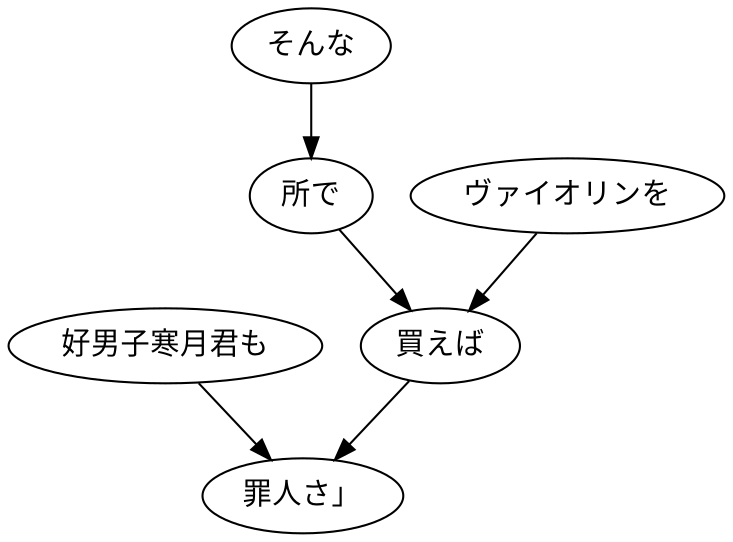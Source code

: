 digraph graph8096 {
	node0 [label="好男子寒月君も"];
	node1 [label="そんな"];
	node2 [label="所で"];
	node3 [label="ヴァイオリンを"];
	node4 [label="買えば"];
	node5 [label="罪人さ」"];
	node0 -> node5;
	node1 -> node2;
	node2 -> node4;
	node3 -> node4;
	node4 -> node5;
}
